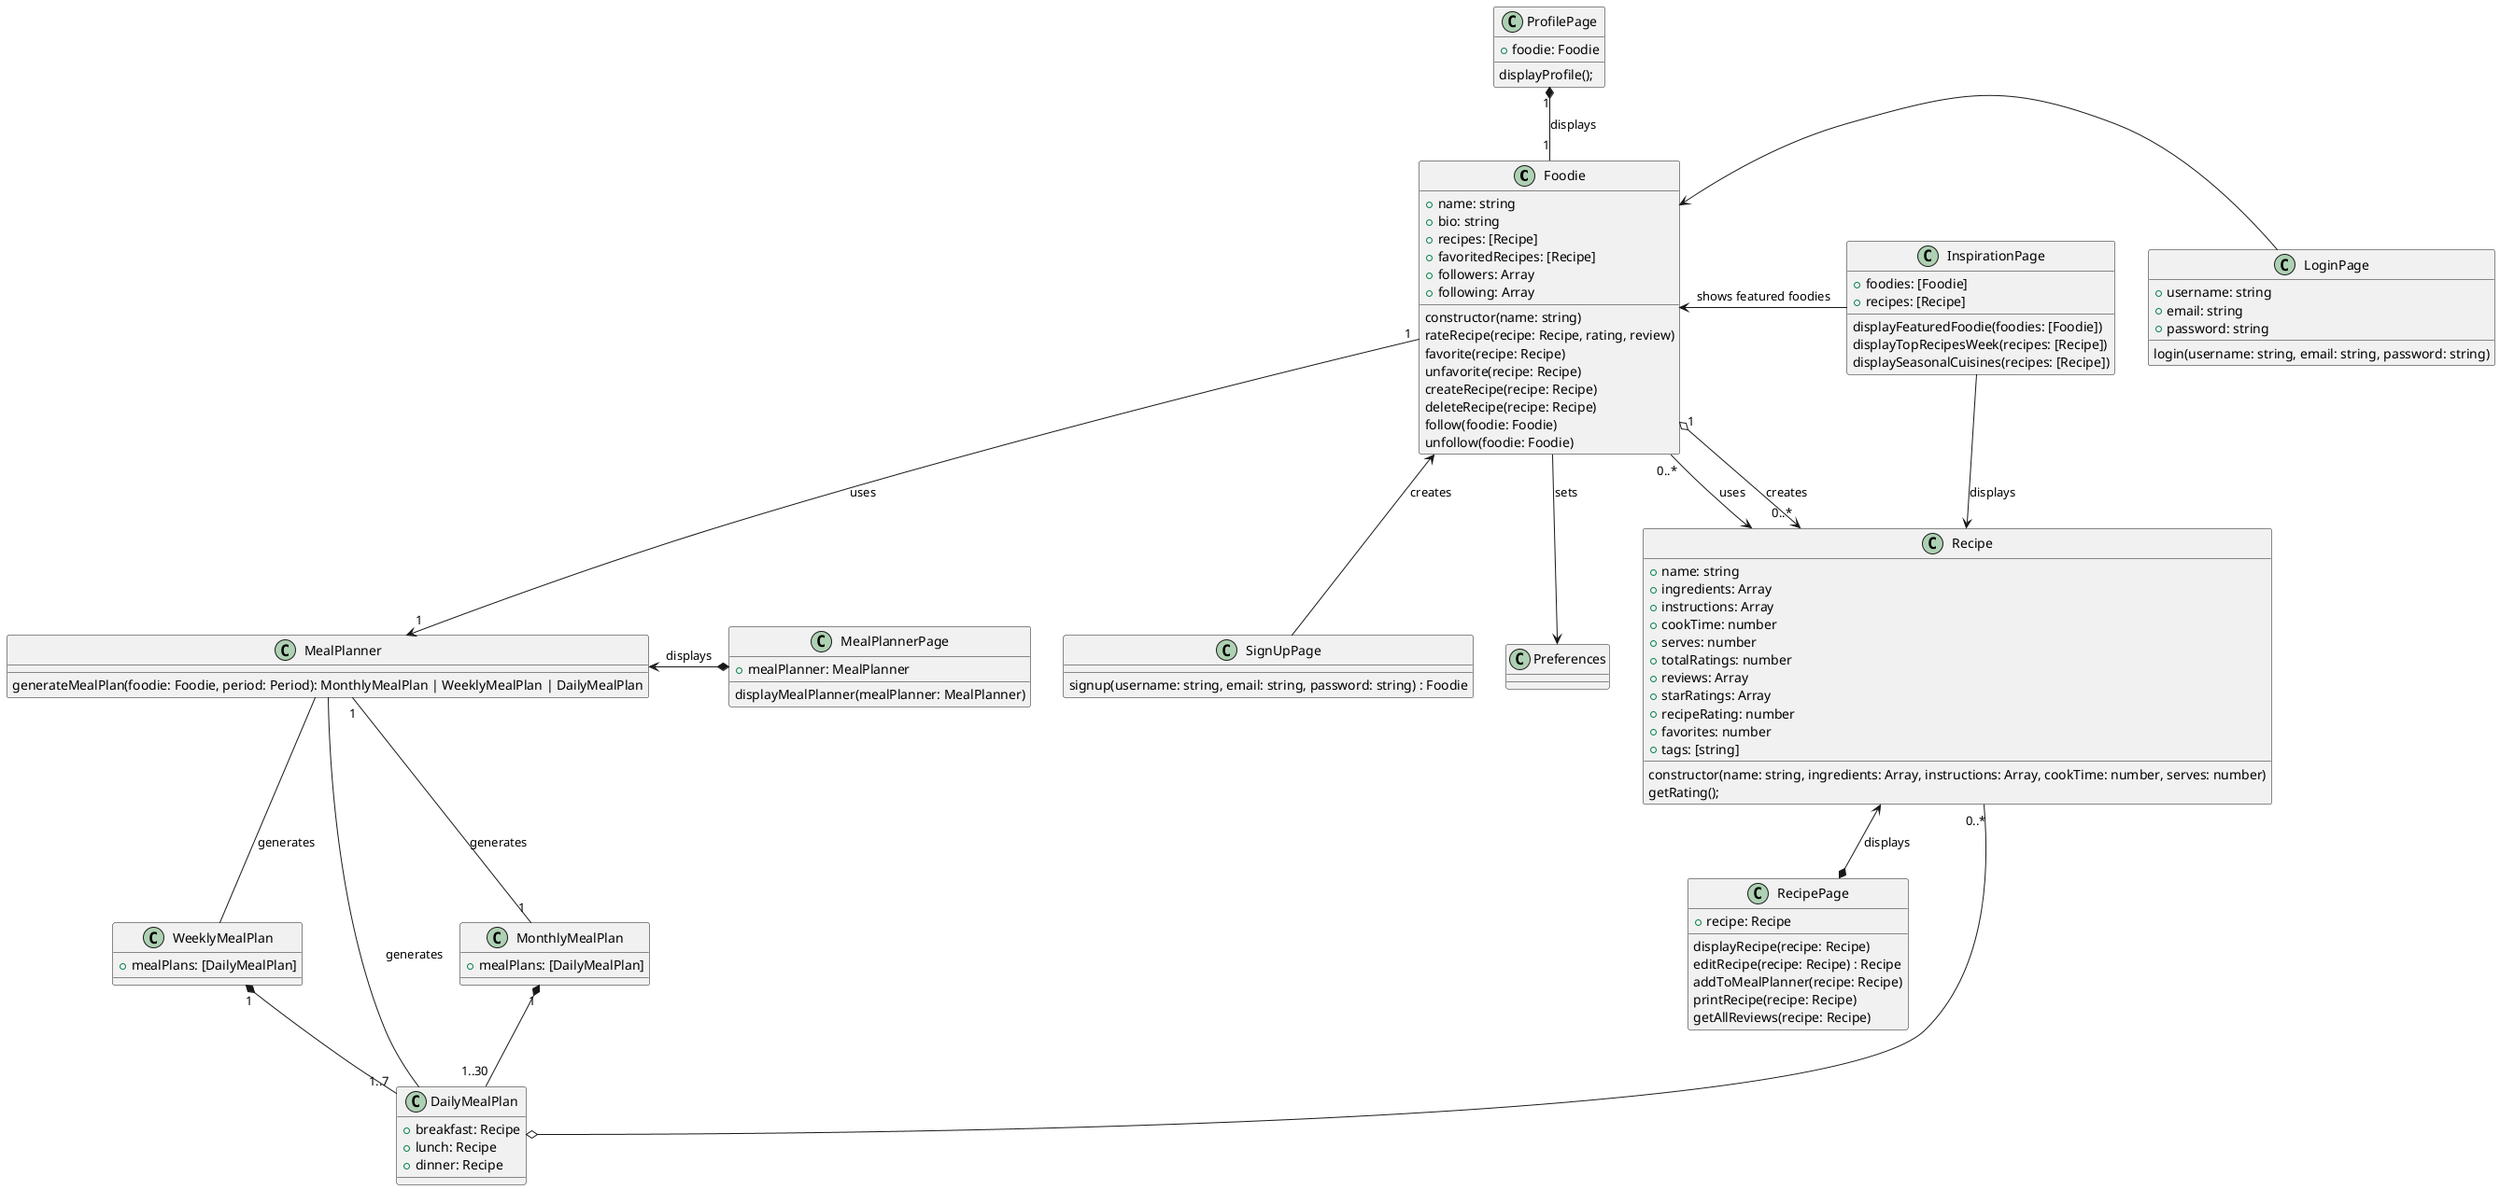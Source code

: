 @startuml Voodie Class Diagram

class Foodie {

    +name: string
    +bio: string
    +recipes: [Recipe]
    +favoritedRecipes: [Recipe]
    +followers: Array
    +following: Array

    constructor(name: string)
    rateRecipe(recipe: Recipe, rating, review)
    favorite(recipe: Recipe)
    unfavorite(recipe: Recipe)
    createRecipe(recipe: Recipe)
    deleteRecipe(recipe: Recipe)
    follow(foodie: Foodie)
    unfollow(foodie: Foodie)
}

class Recipe {
    +name: string
    +ingredients: Array
    +instructions: Array
    +cookTime: number
    +serves: number
    +totalRatings: number
    +reviews: Array
    +starRatings: Array
    +recipeRating: number
    +favorites: number
    +tags: [string]

    constructor(name: string, ingredients: Array, instructions: Array, cookTime: number, serves: number)
    getRating();
}

class RecipePage {
    +recipe: Recipe

    displayRecipe(recipe: Recipe)
    editRecipe(recipe: Recipe) : Recipe
    addToMealPlanner(recipe: Recipe)
    printRecipe(recipe: Recipe)
    getAllReviews(recipe: Recipe)
}

class MealPlannerPage {
    +mealPlanner: MealPlanner
    displayMealPlanner(mealPlanner: MealPlanner)
}

class MealPlanner {
    generateMealPlan(foodie: Foodie, period: Period): MonthlyMealPlan | WeeklyMealPlan | DailyMealPlan
}

class MonthlyMealPlan {
    +mealPlans: [DailyMealPlan]
}

class WeeklyMealPlan {
    +mealPlans: [DailyMealPlan]
}

class DailyMealPlan {
    +breakfast: Recipe
    +lunch: Recipe
    +dinner: Recipe
}

class InspirationPage {
    +foodies: [Foodie]
    +recipes: [Recipe]

    displayFeaturedFoodie(foodies: [Foodie])
    displayTopRecipesWeek(recipes: [Recipe])
    displaySeasonalCuisines(recipes: [Recipe])
}

class LoginPage {
    +username: string
    +email: string
    +password: string

    login(username: string, email: string, password: string)
}

class SignUpPage {

    signup(username: string, email: string, password: string) : Foodie
}

class ProfilePage {
    +foodie: Foodie

    displayProfile();
}

ProfilePage "1" *-- "1" Foodie : displays

Foodie <-right- LoginPage
Foodie <-down- SignUpPage : creates
Foodie "1" o-> "0..*" Recipe : creates
Foodie "1" --> "1" MealPlanner : uses
Foodie <- InspirationPage : shows featured foodies

MealPlanner "1" -- "1" MonthlyMealPlan : generates
MealPlanner -down- WeeklyMealPlan : generates
MealPlanner - DailyMealPlan : generates
MealPlanner <-right-* MealPlannerPage : displays

MonthlyMealPlan "1" *-down- "1..30" DailyMealPlan
WeeklyMealPlan "1" *-- "1..7" DailyMealPlan

Recipe <-right- "0..*" Foodie : uses
Recipe "0..*" -o DailyMealPlan
Recipe <-down-* RecipePage : displays
Recipe <-up- InspirationPage: displays

Preferences <-up- Foodie : sets

@enduml